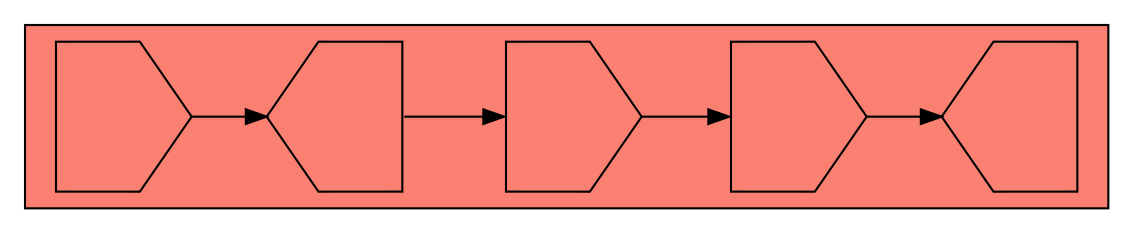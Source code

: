 digraph asm {
	rotate=90;
	edge [headport=n,tailport=s];
subgraph cluster_C3012_1982_19162_1530_19239 {
	3012 [label="",height=1,width=1,shape=invhouse];
	1982 [label="",height=1,width=1,shape=house];
	19162 [label="",height=1,width=1,shape=invhouse];
	1530 [label="",height=1,width=1,shape=invhouse];
	19239 [label="",height=1,width=1,shape=house];
	style=filled;
	fillcolor=salmon;
}
	3012 -> 1982
	1982 -> 19162
	19162 -> 1530
	1530 -> 19239
}